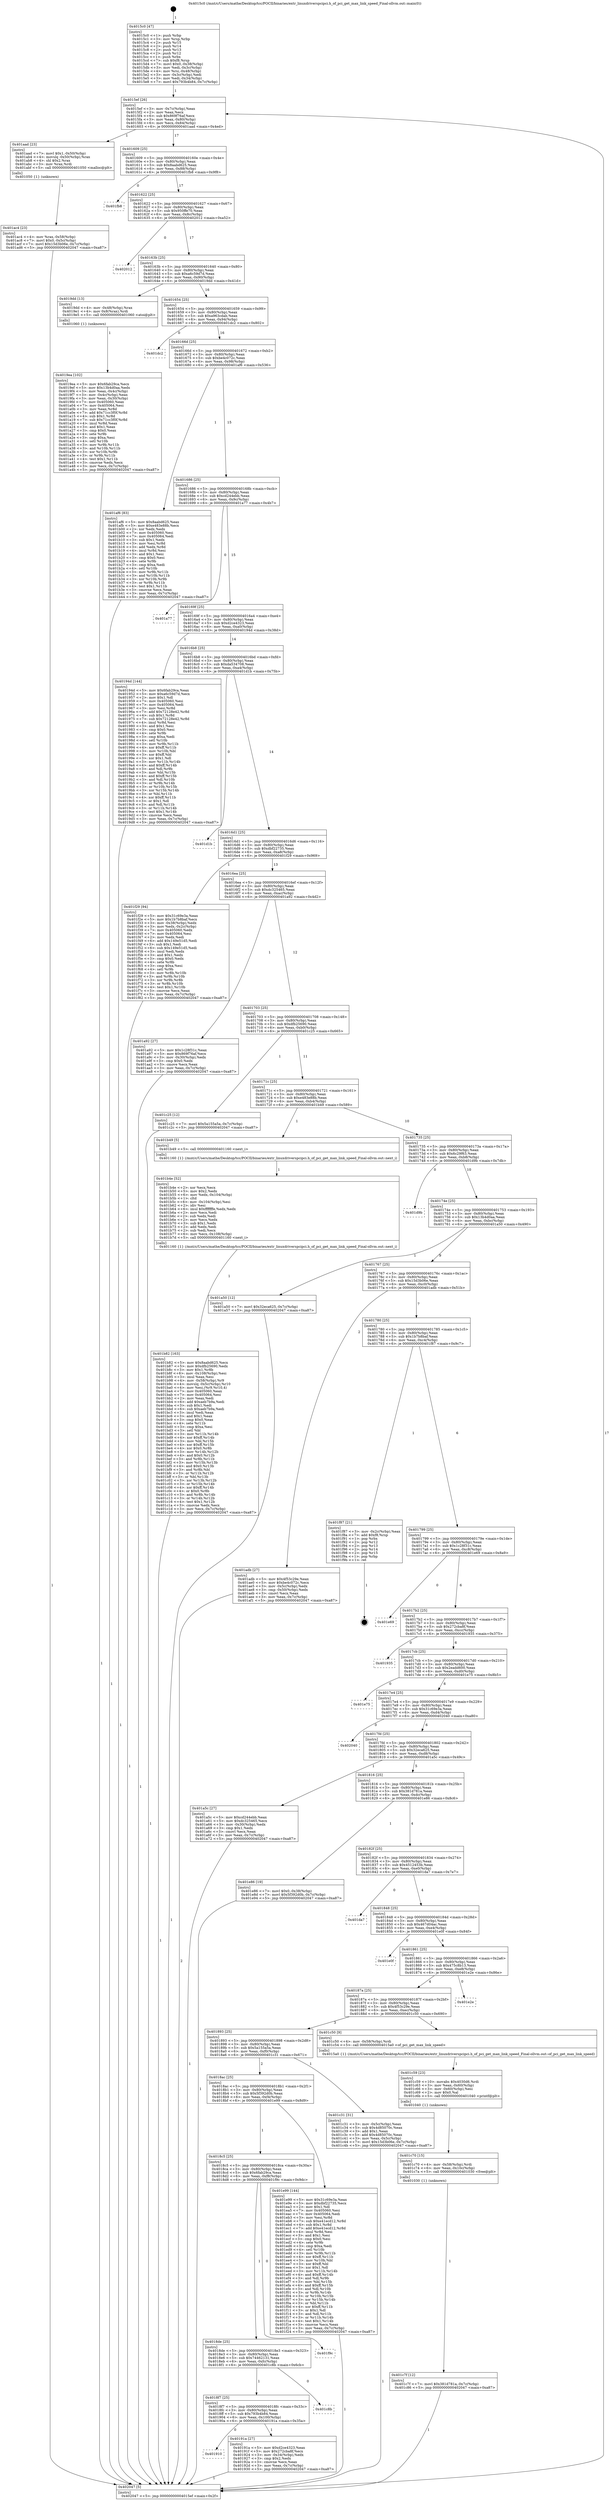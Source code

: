 digraph "0x4015c0" {
  label = "0x4015c0 (/mnt/c/Users/mathe/Desktop/tcc/POCII/binaries/extr_linuxdriverspcipci.h_of_pci_get_max_link_speed_Final-ollvm.out::main(0))"
  labelloc = "t"
  node[shape=record]

  Entry [label="",width=0.3,height=0.3,shape=circle,fillcolor=black,style=filled]
  "0x4015ef" [label="{
     0x4015ef [26]\l
     | [instrs]\l
     &nbsp;&nbsp;0x4015ef \<+3\>: mov -0x7c(%rbp),%eax\l
     &nbsp;&nbsp;0x4015f2 \<+2\>: mov %eax,%ecx\l
     &nbsp;&nbsp;0x4015f4 \<+6\>: sub $0x869f76af,%ecx\l
     &nbsp;&nbsp;0x4015fa \<+3\>: mov %eax,-0x80(%rbp)\l
     &nbsp;&nbsp;0x4015fd \<+6\>: mov %ecx,-0x84(%rbp)\l
     &nbsp;&nbsp;0x401603 \<+6\>: je 0000000000401aad \<main+0x4ed\>\l
  }"]
  "0x401aad" [label="{
     0x401aad [23]\l
     | [instrs]\l
     &nbsp;&nbsp;0x401aad \<+7\>: movl $0x1,-0x50(%rbp)\l
     &nbsp;&nbsp;0x401ab4 \<+4\>: movslq -0x50(%rbp),%rax\l
     &nbsp;&nbsp;0x401ab8 \<+4\>: shl $0x2,%rax\l
     &nbsp;&nbsp;0x401abc \<+3\>: mov %rax,%rdi\l
     &nbsp;&nbsp;0x401abf \<+5\>: call 0000000000401050 \<malloc@plt\>\l
     | [calls]\l
     &nbsp;&nbsp;0x401050 \{1\} (unknown)\l
  }"]
  "0x401609" [label="{
     0x401609 [25]\l
     | [instrs]\l
     &nbsp;&nbsp;0x401609 \<+5\>: jmp 000000000040160e \<main+0x4e\>\l
     &nbsp;&nbsp;0x40160e \<+3\>: mov -0x80(%rbp),%eax\l
     &nbsp;&nbsp;0x401611 \<+5\>: sub $0x8aabd625,%eax\l
     &nbsp;&nbsp;0x401616 \<+6\>: mov %eax,-0x88(%rbp)\l
     &nbsp;&nbsp;0x40161c \<+6\>: je 0000000000401fb8 \<main+0x9f8\>\l
  }"]
  Exit [label="",width=0.3,height=0.3,shape=circle,fillcolor=black,style=filled,peripheries=2]
  "0x401fb8" [label="{
     0x401fb8\l
  }", style=dashed]
  "0x401622" [label="{
     0x401622 [25]\l
     | [instrs]\l
     &nbsp;&nbsp;0x401622 \<+5\>: jmp 0000000000401627 \<main+0x67\>\l
     &nbsp;&nbsp;0x401627 \<+3\>: mov -0x80(%rbp),%eax\l
     &nbsp;&nbsp;0x40162a \<+5\>: sub $0x950ffe70,%eax\l
     &nbsp;&nbsp;0x40162f \<+6\>: mov %eax,-0x8c(%rbp)\l
     &nbsp;&nbsp;0x401635 \<+6\>: je 0000000000402012 \<main+0xa52\>\l
  }"]
  "0x401c7f" [label="{
     0x401c7f [12]\l
     | [instrs]\l
     &nbsp;&nbsp;0x401c7f \<+7\>: movl $0x381d781a,-0x7c(%rbp)\l
     &nbsp;&nbsp;0x401c86 \<+5\>: jmp 0000000000402047 \<main+0xa87\>\l
  }"]
  "0x402012" [label="{
     0x402012\l
  }", style=dashed]
  "0x40163b" [label="{
     0x40163b [25]\l
     | [instrs]\l
     &nbsp;&nbsp;0x40163b \<+5\>: jmp 0000000000401640 \<main+0x80\>\l
     &nbsp;&nbsp;0x401640 \<+3\>: mov -0x80(%rbp),%eax\l
     &nbsp;&nbsp;0x401643 \<+5\>: sub $0xa6c59d7d,%eax\l
     &nbsp;&nbsp;0x401648 \<+6\>: mov %eax,-0x90(%rbp)\l
     &nbsp;&nbsp;0x40164e \<+6\>: je 00000000004019dd \<main+0x41d\>\l
  }"]
  "0x401c70" [label="{
     0x401c70 [15]\l
     | [instrs]\l
     &nbsp;&nbsp;0x401c70 \<+4\>: mov -0x58(%rbp),%rdi\l
     &nbsp;&nbsp;0x401c74 \<+6\>: mov %eax,-0x10c(%rbp)\l
     &nbsp;&nbsp;0x401c7a \<+5\>: call 0000000000401030 \<free@plt\>\l
     | [calls]\l
     &nbsp;&nbsp;0x401030 \{1\} (unknown)\l
  }"]
  "0x4019dd" [label="{
     0x4019dd [13]\l
     | [instrs]\l
     &nbsp;&nbsp;0x4019dd \<+4\>: mov -0x48(%rbp),%rax\l
     &nbsp;&nbsp;0x4019e1 \<+4\>: mov 0x8(%rax),%rdi\l
     &nbsp;&nbsp;0x4019e5 \<+5\>: call 0000000000401060 \<atoi@plt\>\l
     | [calls]\l
     &nbsp;&nbsp;0x401060 \{1\} (unknown)\l
  }"]
  "0x401654" [label="{
     0x401654 [25]\l
     | [instrs]\l
     &nbsp;&nbsp;0x401654 \<+5\>: jmp 0000000000401659 \<main+0x99\>\l
     &nbsp;&nbsp;0x401659 \<+3\>: mov -0x80(%rbp),%eax\l
     &nbsp;&nbsp;0x40165c \<+5\>: sub $0xa963cdab,%eax\l
     &nbsp;&nbsp;0x401661 \<+6\>: mov %eax,-0x94(%rbp)\l
     &nbsp;&nbsp;0x401667 \<+6\>: je 0000000000401dc2 \<main+0x802\>\l
  }"]
  "0x401c59" [label="{
     0x401c59 [23]\l
     | [instrs]\l
     &nbsp;&nbsp;0x401c59 \<+10\>: movabs $0x4030d6,%rdi\l
     &nbsp;&nbsp;0x401c63 \<+3\>: mov %eax,-0x60(%rbp)\l
     &nbsp;&nbsp;0x401c66 \<+3\>: mov -0x60(%rbp),%esi\l
     &nbsp;&nbsp;0x401c69 \<+2\>: mov $0x0,%al\l
     &nbsp;&nbsp;0x401c6b \<+5\>: call 0000000000401040 \<printf@plt\>\l
     | [calls]\l
     &nbsp;&nbsp;0x401040 \{1\} (unknown)\l
  }"]
  "0x401dc2" [label="{
     0x401dc2\l
  }", style=dashed]
  "0x40166d" [label="{
     0x40166d [25]\l
     | [instrs]\l
     &nbsp;&nbsp;0x40166d \<+5\>: jmp 0000000000401672 \<main+0xb2\>\l
     &nbsp;&nbsp;0x401672 \<+3\>: mov -0x80(%rbp),%eax\l
     &nbsp;&nbsp;0x401675 \<+5\>: sub $0xbe4c072c,%eax\l
     &nbsp;&nbsp;0x40167a \<+6\>: mov %eax,-0x98(%rbp)\l
     &nbsp;&nbsp;0x401680 \<+6\>: je 0000000000401af6 \<main+0x536\>\l
  }"]
  "0x401b82" [label="{
     0x401b82 [163]\l
     | [instrs]\l
     &nbsp;&nbsp;0x401b82 \<+5\>: mov $0x8aabd625,%ecx\l
     &nbsp;&nbsp;0x401b87 \<+5\>: mov $0xdfb25690,%edx\l
     &nbsp;&nbsp;0x401b8c \<+3\>: mov $0x1,%r8b\l
     &nbsp;&nbsp;0x401b8f \<+6\>: mov -0x108(%rbp),%esi\l
     &nbsp;&nbsp;0x401b95 \<+3\>: imul %eax,%esi\l
     &nbsp;&nbsp;0x401b98 \<+4\>: mov -0x58(%rbp),%r9\l
     &nbsp;&nbsp;0x401b9c \<+4\>: movslq -0x5c(%rbp),%r10\l
     &nbsp;&nbsp;0x401ba0 \<+4\>: mov %esi,(%r9,%r10,4)\l
     &nbsp;&nbsp;0x401ba4 \<+7\>: mov 0x405060,%eax\l
     &nbsp;&nbsp;0x401bab \<+7\>: mov 0x405064,%esi\l
     &nbsp;&nbsp;0x401bb2 \<+2\>: mov %eax,%edi\l
     &nbsp;&nbsp;0x401bb4 \<+6\>: add $0xaeb7b9a,%edi\l
     &nbsp;&nbsp;0x401bba \<+3\>: sub $0x1,%edi\l
     &nbsp;&nbsp;0x401bbd \<+6\>: sub $0xaeb7b9a,%edi\l
     &nbsp;&nbsp;0x401bc3 \<+3\>: imul %edi,%eax\l
     &nbsp;&nbsp;0x401bc6 \<+3\>: and $0x1,%eax\l
     &nbsp;&nbsp;0x401bc9 \<+3\>: cmp $0x0,%eax\l
     &nbsp;&nbsp;0x401bcc \<+4\>: sete %r11b\l
     &nbsp;&nbsp;0x401bd0 \<+3\>: cmp $0xa,%esi\l
     &nbsp;&nbsp;0x401bd3 \<+3\>: setl %bl\l
     &nbsp;&nbsp;0x401bd6 \<+3\>: mov %r11b,%r14b\l
     &nbsp;&nbsp;0x401bd9 \<+4\>: xor $0xff,%r14b\l
     &nbsp;&nbsp;0x401bdd \<+3\>: mov %bl,%r15b\l
     &nbsp;&nbsp;0x401be0 \<+4\>: xor $0xff,%r15b\l
     &nbsp;&nbsp;0x401be4 \<+4\>: xor $0x0,%r8b\l
     &nbsp;&nbsp;0x401be8 \<+3\>: mov %r14b,%r12b\l
     &nbsp;&nbsp;0x401beb \<+4\>: and $0x0,%r12b\l
     &nbsp;&nbsp;0x401bef \<+3\>: and %r8b,%r11b\l
     &nbsp;&nbsp;0x401bf2 \<+3\>: mov %r15b,%r13b\l
     &nbsp;&nbsp;0x401bf5 \<+4\>: and $0x0,%r13b\l
     &nbsp;&nbsp;0x401bf9 \<+3\>: and %r8b,%bl\l
     &nbsp;&nbsp;0x401bfc \<+3\>: or %r11b,%r12b\l
     &nbsp;&nbsp;0x401bff \<+3\>: or %bl,%r13b\l
     &nbsp;&nbsp;0x401c02 \<+3\>: xor %r13b,%r12b\l
     &nbsp;&nbsp;0x401c05 \<+3\>: or %r15b,%r14b\l
     &nbsp;&nbsp;0x401c08 \<+4\>: xor $0xff,%r14b\l
     &nbsp;&nbsp;0x401c0c \<+4\>: or $0x0,%r8b\l
     &nbsp;&nbsp;0x401c10 \<+3\>: and %r8b,%r14b\l
     &nbsp;&nbsp;0x401c13 \<+3\>: or %r14b,%r12b\l
     &nbsp;&nbsp;0x401c16 \<+4\>: test $0x1,%r12b\l
     &nbsp;&nbsp;0x401c1a \<+3\>: cmovne %edx,%ecx\l
     &nbsp;&nbsp;0x401c1d \<+3\>: mov %ecx,-0x7c(%rbp)\l
     &nbsp;&nbsp;0x401c20 \<+5\>: jmp 0000000000402047 \<main+0xa87\>\l
  }"]
  "0x401af6" [label="{
     0x401af6 [83]\l
     | [instrs]\l
     &nbsp;&nbsp;0x401af6 \<+5\>: mov $0x8aabd625,%eax\l
     &nbsp;&nbsp;0x401afb \<+5\>: mov $0xe483e88b,%ecx\l
     &nbsp;&nbsp;0x401b00 \<+2\>: xor %edx,%edx\l
     &nbsp;&nbsp;0x401b02 \<+7\>: mov 0x405060,%esi\l
     &nbsp;&nbsp;0x401b09 \<+7\>: mov 0x405064,%edi\l
     &nbsp;&nbsp;0x401b10 \<+3\>: sub $0x1,%edx\l
     &nbsp;&nbsp;0x401b13 \<+3\>: mov %esi,%r8d\l
     &nbsp;&nbsp;0x401b16 \<+3\>: add %edx,%r8d\l
     &nbsp;&nbsp;0x401b19 \<+4\>: imul %r8d,%esi\l
     &nbsp;&nbsp;0x401b1d \<+3\>: and $0x1,%esi\l
     &nbsp;&nbsp;0x401b20 \<+3\>: cmp $0x0,%esi\l
     &nbsp;&nbsp;0x401b23 \<+4\>: sete %r9b\l
     &nbsp;&nbsp;0x401b27 \<+3\>: cmp $0xa,%edi\l
     &nbsp;&nbsp;0x401b2a \<+4\>: setl %r10b\l
     &nbsp;&nbsp;0x401b2e \<+3\>: mov %r9b,%r11b\l
     &nbsp;&nbsp;0x401b31 \<+3\>: and %r10b,%r11b\l
     &nbsp;&nbsp;0x401b34 \<+3\>: xor %r10b,%r9b\l
     &nbsp;&nbsp;0x401b37 \<+3\>: or %r9b,%r11b\l
     &nbsp;&nbsp;0x401b3a \<+4\>: test $0x1,%r11b\l
     &nbsp;&nbsp;0x401b3e \<+3\>: cmovne %ecx,%eax\l
     &nbsp;&nbsp;0x401b41 \<+3\>: mov %eax,-0x7c(%rbp)\l
     &nbsp;&nbsp;0x401b44 \<+5\>: jmp 0000000000402047 \<main+0xa87\>\l
  }"]
  "0x401686" [label="{
     0x401686 [25]\l
     | [instrs]\l
     &nbsp;&nbsp;0x401686 \<+5\>: jmp 000000000040168b \<main+0xcb\>\l
     &nbsp;&nbsp;0x40168b \<+3\>: mov -0x80(%rbp),%eax\l
     &nbsp;&nbsp;0x40168e \<+5\>: sub $0xcd244ebb,%eax\l
     &nbsp;&nbsp;0x401693 \<+6\>: mov %eax,-0x9c(%rbp)\l
     &nbsp;&nbsp;0x401699 \<+6\>: je 0000000000401a77 \<main+0x4b7\>\l
  }"]
  "0x401b4e" [label="{
     0x401b4e [52]\l
     | [instrs]\l
     &nbsp;&nbsp;0x401b4e \<+2\>: xor %ecx,%ecx\l
     &nbsp;&nbsp;0x401b50 \<+5\>: mov $0x2,%edx\l
     &nbsp;&nbsp;0x401b55 \<+6\>: mov %edx,-0x104(%rbp)\l
     &nbsp;&nbsp;0x401b5b \<+1\>: cltd\l
     &nbsp;&nbsp;0x401b5c \<+6\>: mov -0x104(%rbp),%esi\l
     &nbsp;&nbsp;0x401b62 \<+2\>: idiv %esi\l
     &nbsp;&nbsp;0x401b64 \<+6\>: imul $0xfffffffe,%edx,%edx\l
     &nbsp;&nbsp;0x401b6a \<+2\>: mov %ecx,%edi\l
     &nbsp;&nbsp;0x401b6c \<+2\>: sub %edx,%edi\l
     &nbsp;&nbsp;0x401b6e \<+2\>: mov %ecx,%edx\l
     &nbsp;&nbsp;0x401b70 \<+3\>: sub $0x1,%edx\l
     &nbsp;&nbsp;0x401b73 \<+2\>: add %edx,%edi\l
     &nbsp;&nbsp;0x401b75 \<+2\>: sub %edi,%ecx\l
     &nbsp;&nbsp;0x401b77 \<+6\>: mov %ecx,-0x108(%rbp)\l
     &nbsp;&nbsp;0x401b7d \<+5\>: call 0000000000401160 \<next_i\>\l
     | [calls]\l
     &nbsp;&nbsp;0x401160 \{1\} (/mnt/c/Users/mathe/Desktop/tcc/POCII/binaries/extr_linuxdriverspcipci.h_of_pci_get_max_link_speed_Final-ollvm.out::next_i)\l
  }"]
  "0x401a77" [label="{
     0x401a77\l
  }", style=dashed]
  "0x40169f" [label="{
     0x40169f [25]\l
     | [instrs]\l
     &nbsp;&nbsp;0x40169f \<+5\>: jmp 00000000004016a4 \<main+0xe4\>\l
     &nbsp;&nbsp;0x4016a4 \<+3\>: mov -0x80(%rbp),%eax\l
     &nbsp;&nbsp;0x4016a7 \<+5\>: sub $0xd2ce4323,%eax\l
     &nbsp;&nbsp;0x4016ac \<+6\>: mov %eax,-0xa0(%rbp)\l
     &nbsp;&nbsp;0x4016b2 \<+6\>: je 000000000040194d \<main+0x38d\>\l
  }"]
  "0x401ac4" [label="{
     0x401ac4 [23]\l
     | [instrs]\l
     &nbsp;&nbsp;0x401ac4 \<+4\>: mov %rax,-0x58(%rbp)\l
     &nbsp;&nbsp;0x401ac8 \<+7\>: movl $0x0,-0x5c(%rbp)\l
     &nbsp;&nbsp;0x401acf \<+7\>: movl $0x15d3b06e,-0x7c(%rbp)\l
     &nbsp;&nbsp;0x401ad6 \<+5\>: jmp 0000000000402047 \<main+0xa87\>\l
  }"]
  "0x40194d" [label="{
     0x40194d [144]\l
     | [instrs]\l
     &nbsp;&nbsp;0x40194d \<+5\>: mov $0x6fab29ca,%eax\l
     &nbsp;&nbsp;0x401952 \<+5\>: mov $0xa6c59d7d,%ecx\l
     &nbsp;&nbsp;0x401957 \<+2\>: mov $0x1,%dl\l
     &nbsp;&nbsp;0x401959 \<+7\>: mov 0x405060,%esi\l
     &nbsp;&nbsp;0x401960 \<+7\>: mov 0x405064,%edi\l
     &nbsp;&nbsp;0x401967 \<+3\>: mov %esi,%r8d\l
     &nbsp;&nbsp;0x40196a \<+7\>: add $0x72128e42,%r8d\l
     &nbsp;&nbsp;0x401971 \<+4\>: sub $0x1,%r8d\l
     &nbsp;&nbsp;0x401975 \<+7\>: sub $0x72128e42,%r8d\l
     &nbsp;&nbsp;0x40197c \<+4\>: imul %r8d,%esi\l
     &nbsp;&nbsp;0x401980 \<+3\>: and $0x1,%esi\l
     &nbsp;&nbsp;0x401983 \<+3\>: cmp $0x0,%esi\l
     &nbsp;&nbsp;0x401986 \<+4\>: sete %r9b\l
     &nbsp;&nbsp;0x40198a \<+3\>: cmp $0xa,%edi\l
     &nbsp;&nbsp;0x40198d \<+4\>: setl %r10b\l
     &nbsp;&nbsp;0x401991 \<+3\>: mov %r9b,%r11b\l
     &nbsp;&nbsp;0x401994 \<+4\>: xor $0xff,%r11b\l
     &nbsp;&nbsp;0x401998 \<+3\>: mov %r10b,%bl\l
     &nbsp;&nbsp;0x40199b \<+3\>: xor $0xff,%bl\l
     &nbsp;&nbsp;0x40199e \<+3\>: xor $0x1,%dl\l
     &nbsp;&nbsp;0x4019a1 \<+3\>: mov %r11b,%r14b\l
     &nbsp;&nbsp;0x4019a4 \<+4\>: and $0xff,%r14b\l
     &nbsp;&nbsp;0x4019a8 \<+3\>: and %dl,%r9b\l
     &nbsp;&nbsp;0x4019ab \<+3\>: mov %bl,%r15b\l
     &nbsp;&nbsp;0x4019ae \<+4\>: and $0xff,%r15b\l
     &nbsp;&nbsp;0x4019b2 \<+3\>: and %dl,%r10b\l
     &nbsp;&nbsp;0x4019b5 \<+3\>: or %r9b,%r14b\l
     &nbsp;&nbsp;0x4019b8 \<+3\>: or %r10b,%r15b\l
     &nbsp;&nbsp;0x4019bb \<+3\>: xor %r15b,%r14b\l
     &nbsp;&nbsp;0x4019be \<+3\>: or %bl,%r11b\l
     &nbsp;&nbsp;0x4019c1 \<+4\>: xor $0xff,%r11b\l
     &nbsp;&nbsp;0x4019c5 \<+3\>: or $0x1,%dl\l
     &nbsp;&nbsp;0x4019c8 \<+3\>: and %dl,%r11b\l
     &nbsp;&nbsp;0x4019cb \<+3\>: or %r11b,%r14b\l
     &nbsp;&nbsp;0x4019ce \<+4\>: test $0x1,%r14b\l
     &nbsp;&nbsp;0x4019d2 \<+3\>: cmovne %ecx,%eax\l
     &nbsp;&nbsp;0x4019d5 \<+3\>: mov %eax,-0x7c(%rbp)\l
     &nbsp;&nbsp;0x4019d8 \<+5\>: jmp 0000000000402047 \<main+0xa87\>\l
  }"]
  "0x4016b8" [label="{
     0x4016b8 [25]\l
     | [instrs]\l
     &nbsp;&nbsp;0x4016b8 \<+5\>: jmp 00000000004016bd \<main+0xfd\>\l
     &nbsp;&nbsp;0x4016bd \<+3\>: mov -0x80(%rbp),%eax\l
     &nbsp;&nbsp;0x4016c0 \<+5\>: sub $0xda534708,%eax\l
     &nbsp;&nbsp;0x4016c5 \<+6\>: mov %eax,-0xa4(%rbp)\l
     &nbsp;&nbsp;0x4016cb \<+6\>: je 0000000000401d1b \<main+0x75b\>\l
  }"]
  "0x4019ea" [label="{
     0x4019ea [102]\l
     | [instrs]\l
     &nbsp;&nbsp;0x4019ea \<+5\>: mov $0x6fab29ca,%ecx\l
     &nbsp;&nbsp;0x4019ef \<+5\>: mov $0x13b4d0aa,%edx\l
     &nbsp;&nbsp;0x4019f4 \<+3\>: mov %eax,-0x4c(%rbp)\l
     &nbsp;&nbsp;0x4019f7 \<+3\>: mov -0x4c(%rbp),%eax\l
     &nbsp;&nbsp;0x4019fa \<+3\>: mov %eax,-0x30(%rbp)\l
     &nbsp;&nbsp;0x4019fd \<+7\>: mov 0x405060,%eax\l
     &nbsp;&nbsp;0x401a04 \<+7\>: mov 0x405064,%esi\l
     &nbsp;&nbsp;0x401a0b \<+3\>: mov %eax,%r8d\l
     &nbsp;&nbsp;0x401a0e \<+7\>: add $0x71cc3f0f,%r8d\l
     &nbsp;&nbsp;0x401a15 \<+4\>: sub $0x1,%r8d\l
     &nbsp;&nbsp;0x401a19 \<+7\>: sub $0x71cc3f0f,%r8d\l
     &nbsp;&nbsp;0x401a20 \<+4\>: imul %r8d,%eax\l
     &nbsp;&nbsp;0x401a24 \<+3\>: and $0x1,%eax\l
     &nbsp;&nbsp;0x401a27 \<+3\>: cmp $0x0,%eax\l
     &nbsp;&nbsp;0x401a2a \<+4\>: sete %r9b\l
     &nbsp;&nbsp;0x401a2e \<+3\>: cmp $0xa,%esi\l
     &nbsp;&nbsp;0x401a31 \<+4\>: setl %r10b\l
     &nbsp;&nbsp;0x401a35 \<+3\>: mov %r9b,%r11b\l
     &nbsp;&nbsp;0x401a38 \<+3\>: and %r10b,%r11b\l
     &nbsp;&nbsp;0x401a3b \<+3\>: xor %r10b,%r9b\l
     &nbsp;&nbsp;0x401a3e \<+3\>: or %r9b,%r11b\l
     &nbsp;&nbsp;0x401a41 \<+4\>: test $0x1,%r11b\l
     &nbsp;&nbsp;0x401a45 \<+3\>: cmovne %edx,%ecx\l
     &nbsp;&nbsp;0x401a48 \<+3\>: mov %ecx,-0x7c(%rbp)\l
     &nbsp;&nbsp;0x401a4b \<+5\>: jmp 0000000000402047 \<main+0xa87\>\l
  }"]
  "0x401d1b" [label="{
     0x401d1b\l
  }", style=dashed]
  "0x4016d1" [label="{
     0x4016d1 [25]\l
     | [instrs]\l
     &nbsp;&nbsp;0x4016d1 \<+5\>: jmp 00000000004016d6 \<main+0x116\>\l
     &nbsp;&nbsp;0x4016d6 \<+3\>: mov -0x80(%rbp),%eax\l
     &nbsp;&nbsp;0x4016d9 \<+5\>: sub $0xdbf22735,%eax\l
     &nbsp;&nbsp;0x4016de \<+6\>: mov %eax,-0xa8(%rbp)\l
     &nbsp;&nbsp;0x4016e4 \<+6\>: je 0000000000401f29 \<main+0x969\>\l
  }"]
  "0x4015c0" [label="{
     0x4015c0 [47]\l
     | [instrs]\l
     &nbsp;&nbsp;0x4015c0 \<+1\>: push %rbp\l
     &nbsp;&nbsp;0x4015c1 \<+3\>: mov %rsp,%rbp\l
     &nbsp;&nbsp;0x4015c4 \<+2\>: push %r15\l
     &nbsp;&nbsp;0x4015c6 \<+2\>: push %r14\l
     &nbsp;&nbsp;0x4015c8 \<+2\>: push %r13\l
     &nbsp;&nbsp;0x4015ca \<+2\>: push %r12\l
     &nbsp;&nbsp;0x4015cc \<+1\>: push %rbx\l
     &nbsp;&nbsp;0x4015cd \<+7\>: sub $0xf8,%rsp\l
     &nbsp;&nbsp;0x4015d4 \<+7\>: movl $0x0,-0x38(%rbp)\l
     &nbsp;&nbsp;0x4015db \<+3\>: mov %edi,-0x3c(%rbp)\l
     &nbsp;&nbsp;0x4015de \<+4\>: mov %rsi,-0x48(%rbp)\l
     &nbsp;&nbsp;0x4015e2 \<+3\>: mov -0x3c(%rbp),%edi\l
     &nbsp;&nbsp;0x4015e5 \<+3\>: mov %edi,-0x34(%rbp)\l
     &nbsp;&nbsp;0x4015e8 \<+7\>: movl $0x793b4b84,-0x7c(%rbp)\l
  }"]
  "0x401f29" [label="{
     0x401f29 [94]\l
     | [instrs]\l
     &nbsp;&nbsp;0x401f29 \<+5\>: mov $0x31c69e3a,%eax\l
     &nbsp;&nbsp;0x401f2e \<+5\>: mov $0x1b7b8baf,%ecx\l
     &nbsp;&nbsp;0x401f33 \<+3\>: mov -0x38(%rbp),%edx\l
     &nbsp;&nbsp;0x401f36 \<+3\>: mov %edx,-0x2c(%rbp)\l
     &nbsp;&nbsp;0x401f39 \<+7\>: mov 0x405060,%edx\l
     &nbsp;&nbsp;0x401f40 \<+7\>: mov 0x405064,%esi\l
     &nbsp;&nbsp;0x401f47 \<+2\>: mov %edx,%edi\l
     &nbsp;&nbsp;0x401f49 \<+6\>: add $0x149e51d5,%edi\l
     &nbsp;&nbsp;0x401f4f \<+3\>: sub $0x1,%edi\l
     &nbsp;&nbsp;0x401f52 \<+6\>: sub $0x149e51d5,%edi\l
     &nbsp;&nbsp;0x401f58 \<+3\>: imul %edi,%edx\l
     &nbsp;&nbsp;0x401f5b \<+3\>: and $0x1,%edx\l
     &nbsp;&nbsp;0x401f5e \<+3\>: cmp $0x0,%edx\l
     &nbsp;&nbsp;0x401f61 \<+4\>: sete %r8b\l
     &nbsp;&nbsp;0x401f65 \<+3\>: cmp $0xa,%esi\l
     &nbsp;&nbsp;0x401f68 \<+4\>: setl %r9b\l
     &nbsp;&nbsp;0x401f6c \<+3\>: mov %r8b,%r10b\l
     &nbsp;&nbsp;0x401f6f \<+3\>: and %r9b,%r10b\l
     &nbsp;&nbsp;0x401f72 \<+3\>: xor %r9b,%r8b\l
     &nbsp;&nbsp;0x401f75 \<+3\>: or %r8b,%r10b\l
     &nbsp;&nbsp;0x401f78 \<+4\>: test $0x1,%r10b\l
     &nbsp;&nbsp;0x401f7c \<+3\>: cmovne %ecx,%eax\l
     &nbsp;&nbsp;0x401f7f \<+3\>: mov %eax,-0x7c(%rbp)\l
     &nbsp;&nbsp;0x401f82 \<+5\>: jmp 0000000000402047 \<main+0xa87\>\l
  }"]
  "0x4016ea" [label="{
     0x4016ea [25]\l
     | [instrs]\l
     &nbsp;&nbsp;0x4016ea \<+5\>: jmp 00000000004016ef \<main+0x12f\>\l
     &nbsp;&nbsp;0x4016ef \<+3\>: mov -0x80(%rbp),%eax\l
     &nbsp;&nbsp;0x4016f2 \<+5\>: sub $0xdc325465,%eax\l
     &nbsp;&nbsp;0x4016f7 \<+6\>: mov %eax,-0xac(%rbp)\l
     &nbsp;&nbsp;0x4016fd \<+6\>: je 0000000000401a92 \<main+0x4d2\>\l
  }"]
  "0x402047" [label="{
     0x402047 [5]\l
     | [instrs]\l
     &nbsp;&nbsp;0x402047 \<+5\>: jmp 00000000004015ef \<main+0x2f\>\l
  }"]
  "0x401a92" [label="{
     0x401a92 [27]\l
     | [instrs]\l
     &nbsp;&nbsp;0x401a92 \<+5\>: mov $0x1c28f31c,%eax\l
     &nbsp;&nbsp;0x401a97 \<+5\>: mov $0x869f76af,%ecx\l
     &nbsp;&nbsp;0x401a9c \<+3\>: mov -0x30(%rbp),%edx\l
     &nbsp;&nbsp;0x401a9f \<+3\>: cmp $0x0,%edx\l
     &nbsp;&nbsp;0x401aa2 \<+3\>: cmove %ecx,%eax\l
     &nbsp;&nbsp;0x401aa5 \<+3\>: mov %eax,-0x7c(%rbp)\l
     &nbsp;&nbsp;0x401aa8 \<+5\>: jmp 0000000000402047 \<main+0xa87\>\l
  }"]
  "0x401703" [label="{
     0x401703 [25]\l
     | [instrs]\l
     &nbsp;&nbsp;0x401703 \<+5\>: jmp 0000000000401708 \<main+0x148\>\l
     &nbsp;&nbsp;0x401708 \<+3\>: mov -0x80(%rbp),%eax\l
     &nbsp;&nbsp;0x40170b \<+5\>: sub $0xdfb25690,%eax\l
     &nbsp;&nbsp;0x401710 \<+6\>: mov %eax,-0xb0(%rbp)\l
     &nbsp;&nbsp;0x401716 \<+6\>: je 0000000000401c25 \<main+0x665\>\l
  }"]
  "0x401910" [label="{
     0x401910\l
  }", style=dashed]
  "0x401c25" [label="{
     0x401c25 [12]\l
     | [instrs]\l
     &nbsp;&nbsp;0x401c25 \<+7\>: movl $0x5a155a5a,-0x7c(%rbp)\l
     &nbsp;&nbsp;0x401c2c \<+5\>: jmp 0000000000402047 \<main+0xa87\>\l
  }"]
  "0x40171c" [label="{
     0x40171c [25]\l
     | [instrs]\l
     &nbsp;&nbsp;0x40171c \<+5\>: jmp 0000000000401721 \<main+0x161\>\l
     &nbsp;&nbsp;0x401721 \<+3\>: mov -0x80(%rbp),%eax\l
     &nbsp;&nbsp;0x401724 \<+5\>: sub $0xe483e88b,%eax\l
     &nbsp;&nbsp;0x401729 \<+6\>: mov %eax,-0xb4(%rbp)\l
     &nbsp;&nbsp;0x40172f \<+6\>: je 0000000000401b49 \<main+0x589\>\l
  }"]
  "0x40191a" [label="{
     0x40191a [27]\l
     | [instrs]\l
     &nbsp;&nbsp;0x40191a \<+5\>: mov $0xd2ce4323,%eax\l
     &nbsp;&nbsp;0x40191f \<+5\>: mov $0x272cba8f,%ecx\l
     &nbsp;&nbsp;0x401924 \<+3\>: mov -0x34(%rbp),%edx\l
     &nbsp;&nbsp;0x401927 \<+3\>: cmp $0x2,%edx\l
     &nbsp;&nbsp;0x40192a \<+3\>: cmovne %ecx,%eax\l
     &nbsp;&nbsp;0x40192d \<+3\>: mov %eax,-0x7c(%rbp)\l
     &nbsp;&nbsp;0x401930 \<+5\>: jmp 0000000000402047 \<main+0xa87\>\l
  }"]
  "0x401b49" [label="{
     0x401b49 [5]\l
     | [instrs]\l
     &nbsp;&nbsp;0x401b49 \<+5\>: call 0000000000401160 \<next_i\>\l
     | [calls]\l
     &nbsp;&nbsp;0x401160 \{1\} (/mnt/c/Users/mathe/Desktop/tcc/POCII/binaries/extr_linuxdriverspcipci.h_of_pci_get_max_link_speed_Final-ollvm.out::next_i)\l
  }"]
  "0x401735" [label="{
     0x401735 [25]\l
     | [instrs]\l
     &nbsp;&nbsp;0x401735 \<+5\>: jmp 000000000040173a \<main+0x17a\>\l
     &nbsp;&nbsp;0x40173a \<+3\>: mov -0x80(%rbp),%eax\l
     &nbsp;&nbsp;0x40173d \<+5\>: sub $0x6c29f63,%eax\l
     &nbsp;&nbsp;0x401742 \<+6\>: mov %eax,-0xb8(%rbp)\l
     &nbsp;&nbsp;0x401748 \<+6\>: je 0000000000401d9b \<main+0x7db\>\l
  }"]
  "0x4018f7" [label="{
     0x4018f7 [25]\l
     | [instrs]\l
     &nbsp;&nbsp;0x4018f7 \<+5\>: jmp 00000000004018fc \<main+0x33c\>\l
     &nbsp;&nbsp;0x4018fc \<+3\>: mov -0x80(%rbp),%eax\l
     &nbsp;&nbsp;0x4018ff \<+5\>: sub $0x793b4b84,%eax\l
     &nbsp;&nbsp;0x401904 \<+6\>: mov %eax,-0x100(%rbp)\l
     &nbsp;&nbsp;0x40190a \<+6\>: je 000000000040191a \<main+0x35a\>\l
  }"]
  "0x401d9b" [label="{
     0x401d9b\l
  }", style=dashed]
  "0x40174e" [label="{
     0x40174e [25]\l
     | [instrs]\l
     &nbsp;&nbsp;0x40174e \<+5\>: jmp 0000000000401753 \<main+0x193\>\l
     &nbsp;&nbsp;0x401753 \<+3\>: mov -0x80(%rbp),%eax\l
     &nbsp;&nbsp;0x401756 \<+5\>: sub $0x13b4d0aa,%eax\l
     &nbsp;&nbsp;0x40175b \<+6\>: mov %eax,-0xbc(%rbp)\l
     &nbsp;&nbsp;0x401761 \<+6\>: je 0000000000401a50 \<main+0x490\>\l
  }"]
  "0x401c8b" [label="{
     0x401c8b\l
  }", style=dashed]
  "0x401a50" [label="{
     0x401a50 [12]\l
     | [instrs]\l
     &nbsp;&nbsp;0x401a50 \<+7\>: movl $0x32eca625,-0x7c(%rbp)\l
     &nbsp;&nbsp;0x401a57 \<+5\>: jmp 0000000000402047 \<main+0xa87\>\l
  }"]
  "0x401767" [label="{
     0x401767 [25]\l
     | [instrs]\l
     &nbsp;&nbsp;0x401767 \<+5\>: jmp 000000000040176c \<main+0x1ac\>\l
     &nbsp;&nbsp;0x40176c \<+3\>: mov -0x80(%rbp),%eax\l
     &nbsp;&nbsp;0x40176f \<+5\>: sub $0x15d3b06e,%eax\l
     &nbsp;&nbsp;0x401774 \<+6\>: mov %eax,-0xc0(%rbp)\l
     &nbsp;&nbsp;0x40177a \<+6\>: je 0000000000401adb \<main+0x51b\>\l
  }"]
  "0x4018de" [label="{
     0x4018de [25]\l
     | [instrs]\l
     &nbsp;&nbsp;0x4018de \<+5\>: jmp 00000000004018e3 \<main+0x323\>\l
     &nbsp;&nbsp;0x4018e3 \<+3\>: mov -0x80(%rbp),%eax\l
     &nbsp;&nbsp;0x4018e6 \<+5\>: sub $0x74462131,%eax\l
     &nbsp;&nbsp;0x4018eb \<+6\>: mov %eax,-0xfc(%rbp)\l
     &nbsp;&nbsp;0x4018f1 \<+6\>: je 0000000000401c8b \<main+0x6cb\>\l
  }"]
  "0x401adb" [label="{
     0x401adb [27]\l
     | [instrs]\l
     &nbsp;&nbsp;0x401adb \<+5\>: mov $0x4f53c29e,%eax\l
     &nbsp;&nbsp;0x401ae0 \<+5\>: mov $0xbe4c072c,%ecx\l
     &nbsp;&nbsp;0x401ae5 \<+3\>: mov -0x5c(%rbp),%edx\l
     &nbsp;&nbsp;0x401ae8 \<+3\>: cmp -0x50(%rbp),%edx\l
     &nbsp;&nbsp;0x401aeb \<+3\>: cmovl %ecx,%eax\l
     &nbsp;&nbsp;0x401aee \<+3\>: mov %eax,-0x7c(%rbp)\l
     &nbsp;&nbsp;0x401af1 \<+5\>: jmp 0000000000402047 \<main+0xa87\>\l
  }"]
  "0x401780" [label="{
     0x401780 [25]\l
     | [instrs]\l
     &nbsp;&nbsp;0x401780 \<+5\>: jmp 0000000000401785 \<main+0x1c5\>\l
     &nbsp;&nbsp;0x401785 \<+3\>: mov -0x80(%rbp),%eax\l
     &nbsp;&nbsp;0x401788 \<+5\>: sub $0x1b7b8baf,%eax\l
     &nbsp;&nbsp;0x40178d \<+6\>: mov %eax,-0xc4(%rbp)\l
     &nbsp;&nbsp;0x401793 \<+6\>: je 0000000000401f87 \<main+0x9c7\>\l
  }"]
  "0x401f9c" [label="{
     0x401f9c\l
  }", style=dashed]
  "0x401f87" [label="{
     0x401f87 [21]\l
     | [instrs]\l
     &nbsp;&nbsp;0x401f87 \<+3\>: mov -0x2c(%rbp),%eax\l
     &nbsp;&nbsp;0x401f8a \<+7\>: add $0xf8,%rsp\l
     &nbsp;&nbsp;0x401f91 \<+1\>: pop %rbx\l
     &nbsp;&nbsp;0x401f92 \<+2\>: pop %r12\l
     &nbsp;&nbsp;0x401f94 \<+2\>: pop %r13\l
     &nbsp;&nbsp;0x401f96 \<+2\>: pop %r14\l
     &nbsp;&nbsp;0x401f98 \<+2\>: pop %r15\l
     &nbsp;&nbsp;0x401f9a \<+1\>: pop %rbp\l
     &nbsp;&nbsp;0x401f9b \<+1\>: ret\l
  }"]
  "0x401799" [label="{
     0x401799 [25]\l
     | [instrs]\l
     &nbsp;&nbsp;0x401799 \<+5\>: jmp 000000000040179e \<main+0x1de\>\l
     &nbsp;&nbsp;0x40179e \<+3\>: mov -0x80(%rbp),%eax\l
     &nbsp;&nbsp;0x4017a1 \<+5\>: sub $0x1c28f31c,%eax\l
     &nbsp;&nbsp;0x4017a6 \<+6\>: mov %eax,-0xc8(%rbp)\l
     &nbsp;&nbsp;0x4017ac \<+6\>: je 0000000000401e69 \<main+0x8a9\>\l
  }"]
  "0x4018c5" [label="{
     0x4018c5 [25]\l
     | [instrs]\l
     &nbsp;&nbsp;0x4018c5 \<+5\>: jmp 00000000004018ca \<main+0x30a\>\l
     &nbsp;&nbsp;0x4018ca \<+3\>: mov -0x80(%rbp),%eax\l
     &nbsp;&nbsp;0x4018cd \<+5\>: sub $0x6fab29ca,%eax\l
     &nbsp;&nbsp;0x4018d2 \<+6\>: mov %eax,-0xf8(%rbp)\l
     &nbsp;&nbsp;0x4018d8 \<+6\>: je 0000000000401f9c \<main+0x9dc\>\l
  }"]
  "0x401e69" [label="{
     0x401e69\l
  }", style=dashed]
  "0x4017b2" [label="{
     0x4017b2 [25]\l
     | [instrs]\l
     &nbsp;&nbsp;0x4017b2 \<+5\>: jmp 00000000004017b7 \<main+0x1f7\>\l
     &nbsp;&nbsp;0x4017b7 \<+3\>: mov -0x80(%rbp),%eax\l
     &nbsp;&nbsp;0x4017ba \<+5\>: sub $0x272cba8f,%eax\l
     &nbsp;&nbsp;0x4017bf \<+6\>: mov %eax,-0xcc(%rbp)\l
     &nbsp;&nbsp;0x4017c5 \<+6\>: je 0000000000401935 \<main+0x375\>\l
  }"]
  "0x401e99" [label="{
     0x401e99 [144]\l
     | [instrs]\l
     &nbsp;&nbsp;0x401e99 \<+5\>: mov $0x31c69e3a,%eax\l
     &nbsp;&nbsp;0x401e9e \<+5\>: mov $0xdbf22735,%ecx\l
     &nbsp;&nbsp;0x401ea3 \<+2\>: mov $0x1,%dl\l
     &nbsp;&nbsp;0x401ea5 \<+7\>: mov 0x405060,%esi\l
     &nbsp;&nbsp;0x401eac \<+7\>: mov 0x405064,%edi\l
     &nbsp;&nbsp;0x401eb3 \<+3\>: mov %esi,%r8d\l
     &nbsp;&nbsp;0x401eb6 \<+7\>: sub $0xe41ecd12,%r8d\l
     &nbsp;&nbsp;0x401ebd \<+4\>: sub $0x1,%r8d\l
     &nbsp;&nbsp;0x401ec1 \<+7\>: add $0xe41ecd12,%r8d\l
     &nbsp;&nbsp;0x401ec8 \<+4\>: imul %r8d,%esi\l
     &nbsp;&nbsp;0x401ecc \<+3\>: and $0x1,%esi\l
     &nbsp;&nbsp;0x401ecf \<+3\>: cmp $0x0,%esi\l
     &nbsp;&nbsp;0x401ed2 \<+4\>: sete %r9b\l
     &nbsp;&nbsp;0x401ed6 \<+3\>: cmp $0xa,%edi\l
     &nbsp;&nbsp;0x401ed9 \<+4\>: setl %r10b\l
     &nbsp;&nbsp;0x401edd \<+3\>: mov %r9b,%r11b\l
     &nbsp;&nbsp;0x401ee0 \<+4\>: xor $0xff,%r11b\l
     &nbsp;&nbsp;0x401ee4 \<+3\>: mov %r10b,%bl\l
     &nbsp;&nbsp;0x401ee7 \<+3\>: xor $0xff,%bl\l
     &nbsp;&nbsp;0x401eea \<+3\>: xor $0x1,%dl\l
     &nbsp;&nbsp;0x401eed \<+3\>: mov %r11b,%r14b\l
     &nbsp;&nbsp;0x401ef0 \<+4\>: and $0xff,%r14b\l
     &nbsp;&nbsp;0x401ef4 \<+3\>: and %dl,%r9b\l
     &nbsp;&nbsp;0x401ef7 \<+3\>: mov %bl,%r15b\l
     &nbsp;&nbsp;0x401efa \<+4\>: and $0xff,%r15b\l
     &nbsp;&nbsp;0x401efe \<+3\>: and %dl,%r10b\l
     &nbsp;&nbsp;0x401f01 \<+3\>: or %r9b,%r14b\l
     &nbsp;&nbsp;0x401f04 \<+3\>: or %r10b,%r15b\l
     &nbsp;&nbsp;0x401f07 \<+3\>: xor %r15b,%r14b\l
     &nbsp;&nbsp;0x401f0a \<+3\>: or %bl,%r11b\l
     &nbsp;&nbsp;0x401f0d \<+4\>: xor $0xff,%r11b\l
     &nbsp;&nbsp;0x401f11 \<+3\>: or $0x1,%dl\l
     &nbsp;&nbsp;0x401f14 \<+3\>: and %dl,%r11b\l
     &nbsp;&nbsp;0x401f17 \<+3\>: or %r11b,%r14b\l
     &nbsp;&nbsp;0x401f1a \<+4\>: test $0x1,%r14b\l
     &nbsp;&nbsp;0x401f1e \<+3\>: cmovne %ecx,%eax\l
     &nbsp;&nbsp;0x401f21 \<+3\>: mov %eax,-0x7c(%rbp)\l
     &nbsp;&nbsp;0x401f24 \<+5\>: jmp 0000000000402047 \<main+0xa87\>\l
  }"]
  "0x401935" [label="{
     0x401935\l
  }", style=dashed]
  "0x4017cb" [label="{
     0x4017cb [25]\l
     | [instrs]\l
     &nbsp;&nbsp;0x4017cb \<+5\>: jmp 00000000004017d0 \<main+0x210\>\l
     &nbsp;&nbsp;0x4017d0 \<+3\>: mov -0x80(%rbp),%eax\l
     &nbsp;&nbsp;0x4017d3 \<+5\>: sub $0x2eadd600,%eax\l
     &nbsp;&nbsp;0x4017d8 \<+6\>: mov %eax,-0xd0(%rbp)\l
     &nbsp;&nbsp;0x4017de \<+6\>: je 0000000000401e75 \<main+0x8b5\>\l
  }"]
  "0x4018ac" [label="{
     0x4018ac [25]\l
     | [instrs]\l
     &nbsp;&nbsp;0x4018ac \<+5\>: jmp 00000000004018b1 \<main+0x2f1\>\l
     &nbsp;&nbsp;0x4018b1 \<+3\>: mov -0x80(%rbp),%eax\l
     &nbsp;&nbsp;0x4018b4 \<+5\>: sub $0x5f392d0b,%eax\l
     &nbsp;&nbsp;0x4018b9 \<+6\>: mov %eax,-0xf4(%rbp)\l
     &nbsp;&nbsp;0x4018bf \<+6\>: je 0000000000401e99 \<main+0x8d9\>\l
  }"]
  "0x401e75" [label="{
     0x401e75\l
  }", style=dashed]
  "0x4017e4" [label="{
     0x4017e4 [25]\l
     | [instrs]\l
     &nbsp;&nbsp;0x4017e4 \<+5\>: jmp 00000000004017e9 \<main+0x229\>\l
     &nbsp;&nbsp;0x4017e9 \<+3\>: mov -0x80(%rbp),%eax\l
     &nbsp;&nbsp;0x4017ec \<+5\>: sub $0x31c69e3a,%eax\l
     &nbsp;&nbsp;0x4017f1 \<+6\>: mov %eax,-0xd4(%rbp)\l
     &nbsp;&nbsp;0x4017f7 \<+6\>: je 0000000000402040 \<main+0xa80\>\l
  }"]
  "0x401c31" [label="{
     0x401c31 [31]\l
     | [instrs]\l
     &nbsp;&nbsp;0x401c31 \<+3\>: mov -0x5c(%rbp),%eax\l
     &nbsp;&nbsp;0x401c34 \<+5\>: sub $0x4d85070c,%eax\l
     &nbsp;&nbsp;0x401c39 \<+3\>: add $0x1,%eax\l
     &nbsp;&nbsp;0x401c3c \<+5\>: add $0x4d85070c,%eax\l
     &nbsp;&nbsp;0x401c41 \<+3\>: mov %eax,-0x5c(%rbp)\l
     &nbsp;&nbsp;0x401c44 \<+7\>: movl $0x15d3b06e,-0x7c(%rbp)\l
     &nbsp;&nbsp;0x401c4b \<+5\>: jmp 0000000000402047 \<main+0xa87\>\l
  }"]
  "0x402040" [label="{
     0x402040\l
  }", style=dashed]
  "0x4017fd" [label="{
     0x4017fd [25]\l
     | [instrs]\l
     &nbsp;&nbsp;0x4017fd \<+5\>: jmp 0000000000401802 \<main+0x242\>\l
     &nbsp;&nbsp;0x401802 \<+3\>: mov -0x80(%rbp),%eax\l
     &nbsp;&nbsp;0x401805 \<+5\>: sub $0x32eca625,%eax\l
     &nbsp;&nbsp;0x40180a \<+6\>: mov %eax,-0xd8(%rbp)\l
     &nbsp;&nbsp;0x401810 \<+6\>: je 0000000000401a5c \<main+0x49c\>\l
  }"]
  "0x401893" [label="{
     0x401893 [25]\l
     | [instrs]\l
     &nbsp;&nbsp;0x401893 \<+5\>: jmp 0000000000401898 \<main+0x2d8\>\l
     &nbsp;&nbsp;0x401898 \<+3\>: mov -0x80(%rbp),%eax\l
     &nbsp;&nbsp;0x40189b \<+5\>: sub $0x5a155a5a,%eax\l
     &nbsp;&nbsp;0x4018a0 \<+6\>: mov %eax,-0xf0(%rbp)\l
     &nbsp;&nbsp;0x4018a6 \<+6\>: je 0000000000401c31 \<main+0x671\>\l
  }"]
  "0x401a5c" [label="{
     0x401a5c [27]\l
     | [instrs]\l
     &nbsp;&nbsp;0x401a5c \<+5\>: mov $0xcd244ebb,%eax\l
     &nbsp;&nbsp;0x401a61 \<+5\>: mov $0xdc325465,%ecx\l
     &nbsp;&nbsp;0x401a66 \<+3\>: mov -0x30(%rbp),%edx\l
     &nbsp;&nbsp;0x401a69 \<+3\>: cmp $0x1,%edx\l
     &nbsp;&nbsp;0x401a6c \<+3\>: cmovl %ecx,%eax\l
     &nbsp;&nbsp;0x401a6f \<+3\>: mov %eax,-0x7c(%rbp)\l
     &nbsp;&nbsp;0x401a72 \<+5\>: jmp 0000000000402047 \<main+0xa87\>\l
  }"]
  "0x401816" [label="{
     0x401816 [25]\l
     | [instrs]\l
     &nbsp;&nbsp;0x401816 \<+5\>: jmp 000000000040181b \<main+0x25b\>\l
     &nbsp;&nbsp;0x40181b \<+3\>: mov -0x80(%rbp),%eax\l
     &nbsp;&nbsp;0x40181e \<+5\>: sub $0x381d781a,%eax\l
     &nbsp;&nbsp;0x401823 \<+6\>: mov %eax,-0xdc(%rbp)\l
     &nbsp;&nbsp;0x401829 \<+6\>: je 0000000000401e86 \<main+0x8c6\>\l
  }"]
  "0x401c50" [label="{
     0x401c50 [9]\l
     | [instrs]\l
     &nbsp;&nbsp;0x401c50 \<+4\>: mov -0x58(%rbp),%rdi\l
     &nbsp;&nbsp;0x401c54 \<+5\>: call 00000000004015a0 \<of_pci_get_max_link_speed\>\l
     | [calls]\l
     &nbsp;&nbsp;0x4015a0 \{1\} (/mnt/c/Users/mathe/Desktop/tcc/POCII/binaries/extr_linuxdriverspcipci.h_of_pci_get_max_link_speed_Final-ollvm.out::of_pci_get_max_link_speed)\l
  }"]
  "0x401e86" [label="{
     0x401e86 [19]\l
     | [instrs]\l
     &nbsp;&nbsp;0x401e86 \<+7\>: movl $0x0,-0x38(%rbp)\l
     &nbsp;&nbsp;0x401e8d \<+7\>: movl $0x5f392d0b,-0x7c(%rbp)\l
     &nbsp;&nbsp;0x401e94 \<+5\>: jmp 0000000000402047 \<main+0xa87\>\l
  }"]
  "0x40182f" [label="{
     0x40182f [25]\l
     | [instrs]\l
     &nbsp;&nbsp;0x40182f \<+5\>: jmp 0000000000401834 \<main+0x274\>\l
     &nbsp;&nbsp;0x401834 \<+3\>: mov -0x80(%rbp),%eax\l
     &nbsp;&nbsp;0x401837 \<+5\>: sub $0x4512453b,%eax\l
     &nbsp;&nbsp;0x40183c \<+6\>: mov %eax,-0xe0(%rbp)\l
     &nbsp;&nbsp;0x401842 \<+6\>: je 0000000000401da7 \<main+0x7e7\>\l
  }"]
  "0x40187a" [label="{
     0x40187a [25]\l
     | [instrs]\l
     &nbsp;&nbsp;0x40187a \<+5\>: jmp 000000000040187f \<main+0x2bf\>\l
     &nbsp;&nbsp;0x40187f \<+3\>: mov -0x80(%rbp),%eax\l
     &nbsp;&nbsp;0x401882 \<+5\>: sub $0x4f53c29e,%eax\l
     &nbsp;&nbsp;0x401887 \<+6\>: mov %eax,-0xec(%rbp)\l
     &nbsp;&nbsp;0x40188d \<+6\>: je 0000000000401c50 \<main+0x690\>\l
  }"]
  "0x401da7" [label="{
     0x401da7\l
  }", style=dashed]
  "0x401848" [label="{
     0x401848 [25]\l
     | [instrs]\l
     &nbsp;&nbsp;0x401848 \<+5\>: jmp 000000000040184d \<main+0x28d\>\l
     &nbsp;&nbsp;0x40184d \<+3\>: mov -0x80(%rbp),%eax\l
     &nbsp;&nbsp;0x401850 \<+5\>: sub $0x467d04ac,%eax\l
     &nbsp;&nbsp;0x401855 \<+6\>: mov %eax,-0xe4(%rbp)\l
     &nbsp;&nbsp;0x40185b \<+6\>: je 0000000000401e0f \<main+0x84f\>\l
  }"]
  "0x401e2e" [label="{
     0x401e2e\l
  }", style=dashed]
  "0x401e0f" [label="{
     0x401e0f\l
  }", style=dashed]
  "0x401861" [label="{
     0x401861 [25]\l
     | [instrs]\l
     &nbsp;&nbsp;0x401861 \<+5\>: jmp 0000000000401866 \<main+0x2a6\>\l
     &nbsp;&nbsp;0x401866 \<+3\>: mov -0x80(%rbp),%eax\l
     &nbsp;&nbsp;0x401869 \<+5\>: sub $0x475c8b13,%eax\l
     &nbsp;&nbsp;0x40186e \<+6\>: mov %eax,-0xe8(%rbp)\l
     &nbsp;&nbsp;0x401874 \<+6\>: je 0000000000401e2e \<main+0x86e\>\l
  }"]
  Entry -> "0x4015c0" [label=" 1"]
  "0x4015ef" -> "0x401aad" [label=" 1"]
  "0x4015ef" -> "0x401609" [label=" 17"]
  "0x401f87" -> Exit [label=" 1"]
  "0x401609" -> "0x401fb8" [label=" 0"]
  "0x401609" -> "0x401622" [label=" 17"]
  "0x401f29" -> "0x402047" [label=" 1"]
  "0x401622" -> "0x402012" [label=" 0"]
  "0x401622" -> "0x40163b" [label=" 17"]
  "0x401e99" -> "0x402047" [label=" 1"]
  "0x40163b" -> "0x4019dd" [label=" 1"]
  "0x40163b" -> "0x401654" [label=" 16"]
  "0x401e86" -> "0x402047" [label=" 1"]
  "0x401654" -> "0x401dc2" [label=" 0"]
  "0x401654" -> "0x40166d" [label=" 16"]
  "0x401c7f" -> "0x402047" [label=" 1"]
  "0x40166d" -> "0x401af6" [label=" 1"]
  "0x40166d" -> "0x401686" [label=" 15"]
  "0x401c70" -> "0x401c7f" [label=" 1"]
  "0x401686" -> "0x401a77" [label=" 0"]
  "0x401686" -> "0x40169f" [label=" 15"]
  "0x401c59" -> "0x401c70" [label=" 1"]
  "0x40169f" -> "0x40194d" [label=" 1"]
  "0x40169f" -> "0x4016b8" [label=" 14"]
  "0x401c50" -> "0x401c59" [label=" 1"]
  "0x4016b8" -> "0x401d1b" [label=" 0"]
  "0x4016b8" -> "0x4016d1" [label=" 14"]
  "0x401c31" -> "0x402047" [label=" 1"]
  "0x4016d1" -> "0x401f29" [label=" 1"]
  "0x4016d1" -> "0x4016ea" [label=" 13"]
  "0x401c25" -> "0x402047" [label=" 1"]
  "0x4016ea" -> "0x401a92" [label=" 1"]
  "0x4016ea" -> "0x401703" [label=" 12"]
  "0x401b82" -> "0x402047" [label=" 1"]
  "0x401703" -> "0x401c25" [label=" 1"]
  "0x401703" -> "0x40171c" [label=" 11"]
  "0x401b4e" -> "0x401b82" [label=" 1"]
  "0x40171c" -> "0x401b49" [label=" 1"]
  "0x40171c" -> "0x401735" [label=" 10"]
  "0x401b49" -> "0x401b4e" [label=" 1"]
  "0x401735" -> "0x401d9b" [label=" 0"]
  "0x401735" -> "0x40174e" [label=" 10"]
  "0x401adb" -> "0x402047" [label=" 2"]
  "0x40174e" -> "0x401a50" [label=" 1"]
  "0x40174e" -> "0x401767" [label=" 9"]
  "0x401ac4" -> "0x402047" [label=" 1"]
  "0x401767" -> "0x401adb" [label=" 2"]
  "0x401767" -> "0x401780" [label=" 7"]
  "0x401a92" -> "0x402047" [label=" 1"]
  "0x401780" -> "0x401f87" [label=" 1"]
  "0x401780" -> "0x401799" [label=" 6"]
  "0x401a5c" -> "0x402047" [label=" 1"]
  "0x401799" -> "0x401e69" [label=" 0"]
  "0x401799" -> "0x4017b2" [label=" 6"]
  "0x4019ea" -> "0x402047" [label=" 1"]
  "0x4017b2" -> "0x401935" [label=" 0"]
  "0x4017b2" -> "0x4017cb" [label=" 6"]
  "0x4019dd" -> "0x4019ea" [label=" 1"]
  "0x4017cb" -> "0x401e75" [label=" 0"]
  "0x4017cb" -> "0x4017e4" [label=" 6"]
  "0x402047" -> "0x4015ef" [label=" 17"]
  "0x4017e4" -> "0x402040" [label=" 0"]
  "0x4017e4" -> "0x4017fd" [label=" 6"]
  "0x4015c0" -> "0x4015ef" [label=" 1"]
  "0x4017fd" -> "0x401a5c" [label=" 1"]
  "0x4017fd" -> "0x401816" [label=" 5"]
  "0x4018f7" -> "0x401910" [label=" 0"]
  "0x401816" -> "0x401e86" [label=" 1"]
  "0x401816" -> "0x40182f" [label=" 4"]
  "0x4018f7" -> "0x40191a" [label=" 1"]
  "0x40182f" -> "0x401da7" [label=" 0"]
  "0x40182f" -> "0x401848" [label=" 4"]
  "0x4018de" -> "0x4018f7" [label=" 1"]
  "0x401848" -> "0x401e0f" [label=" 0"]
  "0x401848" -> "0x401861" [label=" 4"]
  "0x4018de" -> "0x401c8b" [label=" 0"]
  "0x401861" -> "0x401e2e" [label=" 0"]
  "0x401861" -> "0x40187a" [label=" 4"]
  "0x401af6" -> "0x402047" [label=" 1"]
  "0x40187a" -> "0x401c50" [label=" 1"]
  "0x40187a" -> "0x401893" [label=" 3"]
  "0x40191a" -> "0x402047" [label=" 1"]
  "0x401893" -> "0x401c31" [label=" 1"]
  "0x401893" -> "0x4018ac" [label=" 2"]
  "0x40194d" -> "0x402047" [label=" 1"]
  "0x4018ac" -> "0x401e99" [label=" 1"]
  "0x4018ac" -> "0x4018c5" [label=" 1"]
  "0x401a50" -> "0x402047" [label=" 1"]
  "0x4018c5" -> "0x401f9c" [label=" 0"]
  "0x4018c5" -> "0x4018de" [label=" 1"]
  "0x401aad" -> "0x401ac4" [label=" 1"]
}
